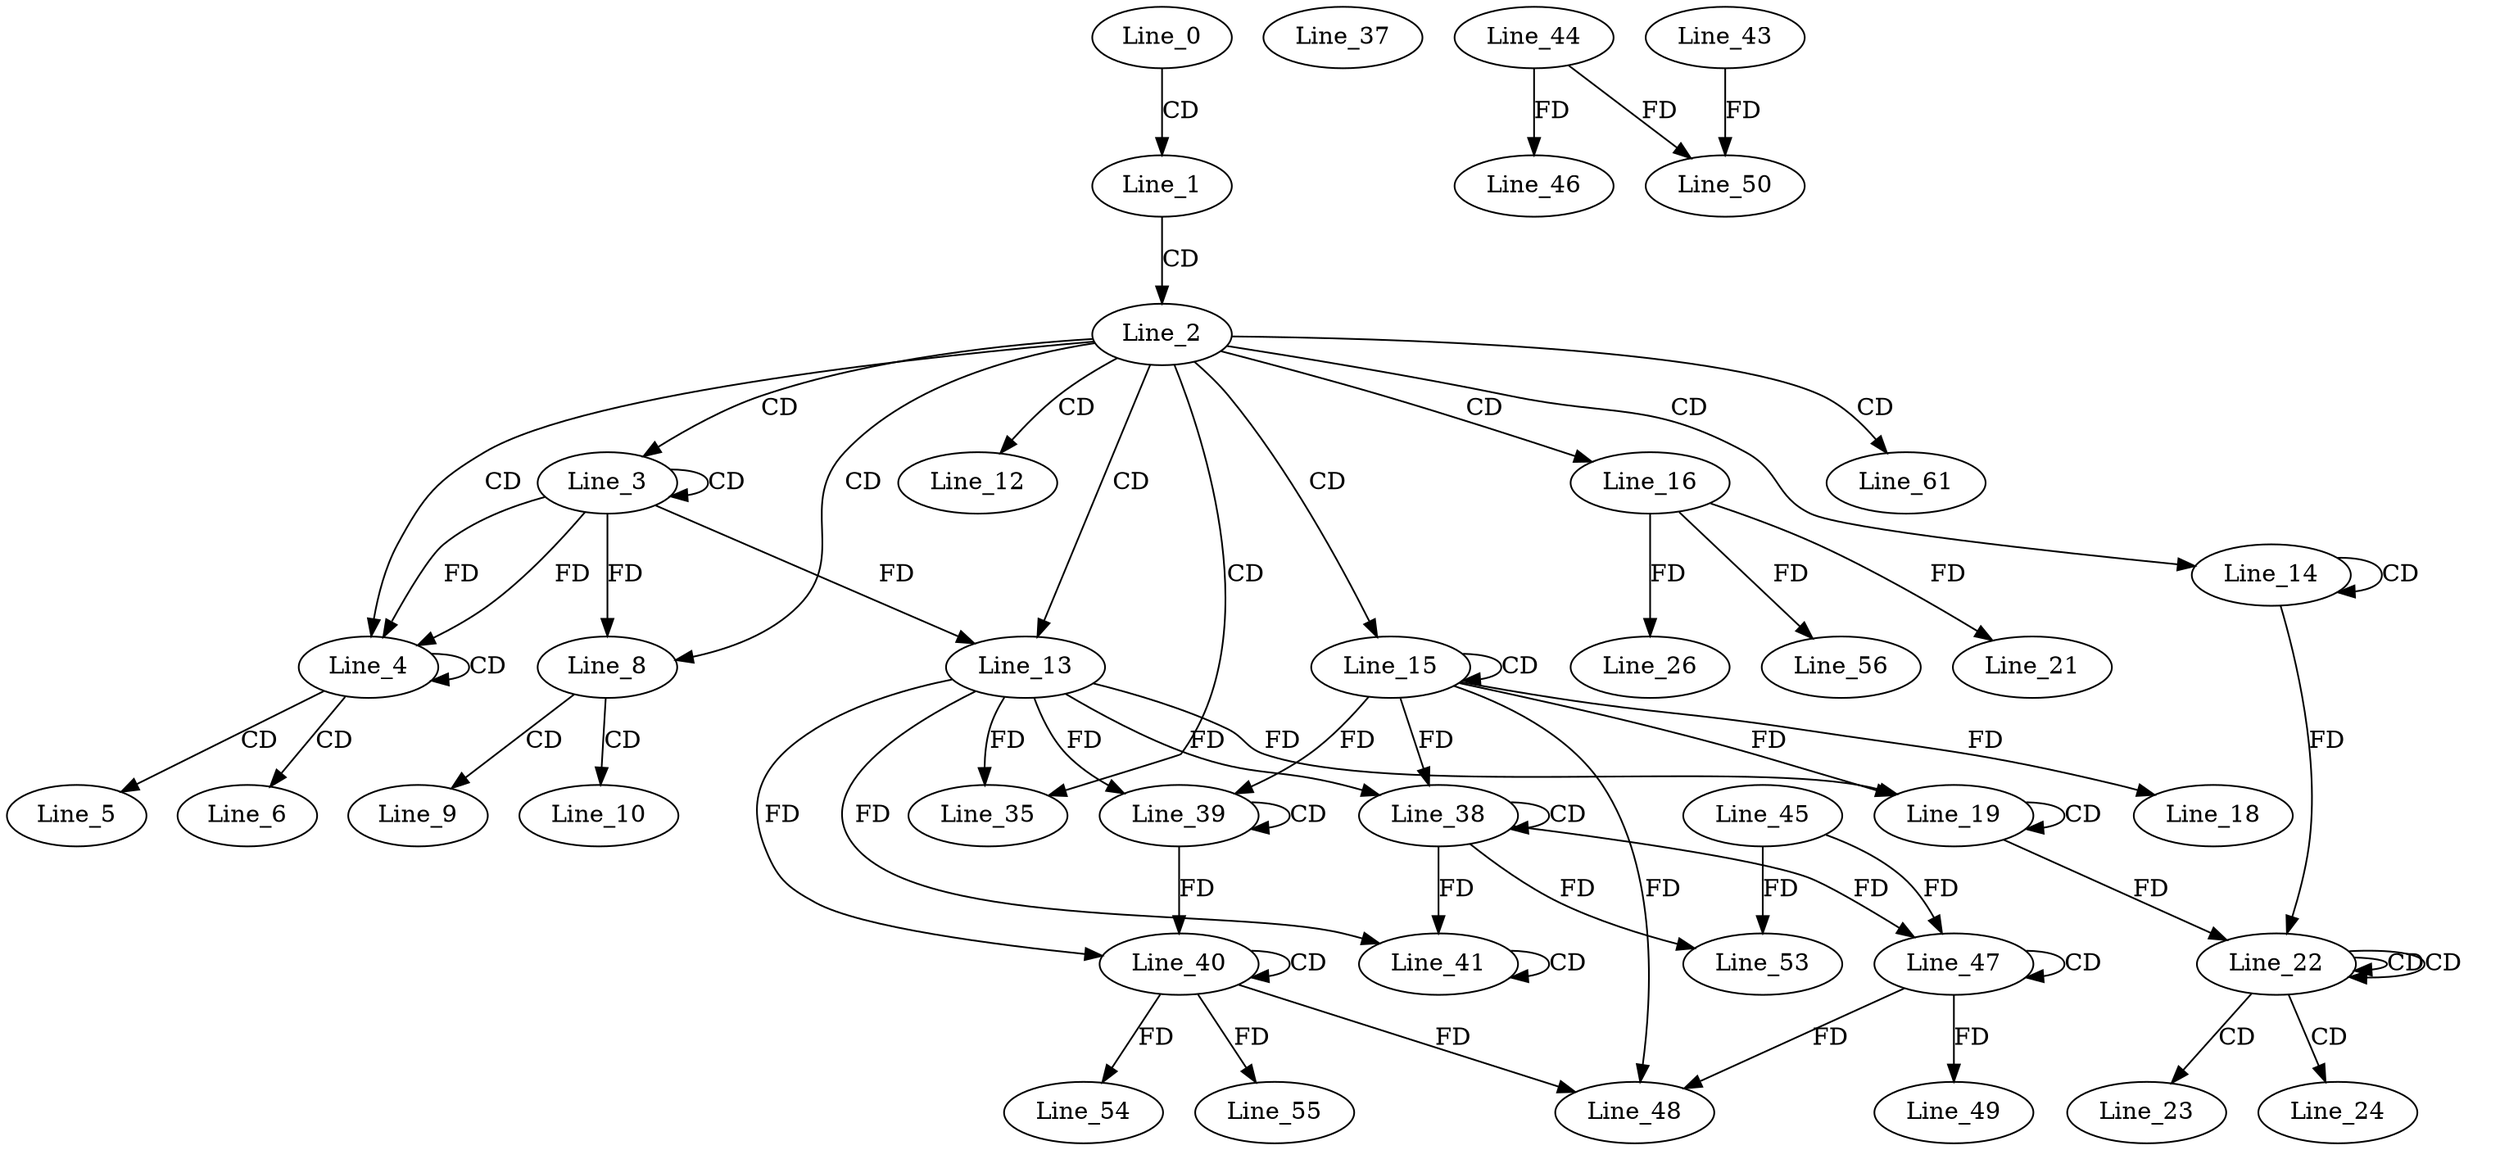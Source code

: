 digraph G {
  Line_0;
  Line_1;
  Line_2;
  Line_3;
  Line_3;
  Line_4;
  Line_4;
  Line_5;
  Line_6;
  Line_8;
  Line_8;
  Line_9;
  Line_10;
  Line_12;
  Line_12;
  Line_13;
  Line_13;
  Line_13;
  Line_14;
  Line_14;
  Line_15;
  Line_15;
  Line_16;
  Line_18;
  Line_19;
  Line_19;
  Line_21;
  Line_22;
  Line_22;
  Line_22;
  Line_23;
  Line_24;
  Line_26;
  Line_26;
  Line_35;
  Line_37;
  Line_38;
  Line_38;
  Line_39;
  Line_39;
  Line_40;
  Line_40;
  Line_41;
  Line_41;
  Line_41;
  Line_44;
  Line_46;
  Line_47;
  Line_47;
  Line_45;
  Line_47;
  Line_48;
  Line_49;
  Line_43;
  Line_50;
  Line_50;
  Line_50;
  Line_53;
  Line_53;
  Line_54;
  Line_55;
  Line_56;
  Line_56;
  Line_61;
  Line_0 -> Line_1 [ label="CD" ];
  Line_1 -> Line_2 [ label="CD" ];
  Line_2 -> Line_3 [ label="CD" ];
  Line_3 -> Line_3 [ label="CD" ];
  Line_2 -> Line_4 [ label="CD" ];
  Line_3 -> Line_4 [ label="FD" ];
  Line_4 -> Line_4 [ label="CD" ];
  Line_3 -> Line_4 [ label="FD" ];
  Line_4 -> Line_5 [ label="CD" ];
  Line_4 -> Line_6 [ label="CD" ];
  Line_2 -> Line_8 [ label="CD" ];
  Line_3 -> Line_8 [ label="FD" ];
  Line_8 -> Line_9 [ label="CD" ];
  Line_8 -> Line_10 [ label="CD" ];
  Line_2 -> Line_12 [ label="CD" ];
  Line_2 -> Line_13 [ label="CD" ];
  Line_3 -> Line_13 [ label="FD" ];
  Line_2 -> Line_14 [ label="CD" ];
  Line_14 -> Line_14 [ label="CD" ];
  Line_2 -> Line_15 [ label="CD" ];
  Line_15 -> Line_15 [ label="CD" ];
  Line_2 -> Line_16 [ label="CD" ];
  Line_15 -> Line_18 [ label="FD" ];
  Line_19 -> Line_19 [ label="CD" ];
  Line_15 -> Line_19 [ label="FD" ];
  Line_13 -> Line_19 [ label="FD" ];
  Line_16 -> Line_21 [ label="FD" ];
  Line_22 -> Line_22 [ label="CD" ];
  Line_22 -> Line_22 [ label="CD" ];
  Line_19 -> Line_22 [ label="FD" ];
  Line_14 -> Line_22 [ label="FD" ];
  Line_22 -> Line_23 [ label="CD" ];
  Line_22 -> Line_24 [ label="CD" ];
  Line_16 -> Line_26 [ label="FD" ];
  Line_2 -> Line_35 [ label="CD" ];
  Line_13 -> Line_35 [ label="FD" ];
  Line_38 -> Line_38 [ label="CD" ];
  Line_13 -> Line_38 [ label="FD" ];
  Line_15 -> Line_38 [ label="FD" ];
  Line_39 -> Line_39 [ label="CD" ];
  Line_13 -> Line_39 [ label="FD" ];
  Line_15 -> Line_39 [ label="FD" ];
  Line_40 -> Line_40 [ label="CD" ];
  Line_39 -> Line_40 [ label="FD" ];
  Line_13 -> Line_40 [ label="FD" ];
  Line_41 -> Line_41 [ label="CD" ];
  Line_38 -> Line_41 [ label="FD" ];
  Line_13 -> Line_41 [ label="FD" ];
  Line_44 -> Line_46 [ label="FD" ];
  Line_47 -> Line_47 [ label="CD" ];
  Line_38 -> Line_47 [ label="FD" ];
  Line_45 -> Line_47 [ label="FD" ];
  Line_47 -> Line_48 [ label="FD" ];
  Line_40 -> Line_48 [ label="FD" ];
  Line_15 -> Line_48 [ label="FD" ];
  Line_47 -> Line_49 [ label="FD" ];
  Line_43 -> Line_50 [ label="FD" ];
  Line_44 -> Line_50 [ label="FD" ];
  Line_38 -> Line_53 [ label="FD" ];
  Line_45 -> Line_53 [ label="FD" ];
  Line_40 -> Line_54 [ label="FD" ];
  Line_40 -> Line_55 [ label="FD" ];
  Line_16 -> Line_56 [ label="FD" ];
  Line_2 -> Line_61 [ label="CD" ];
}
